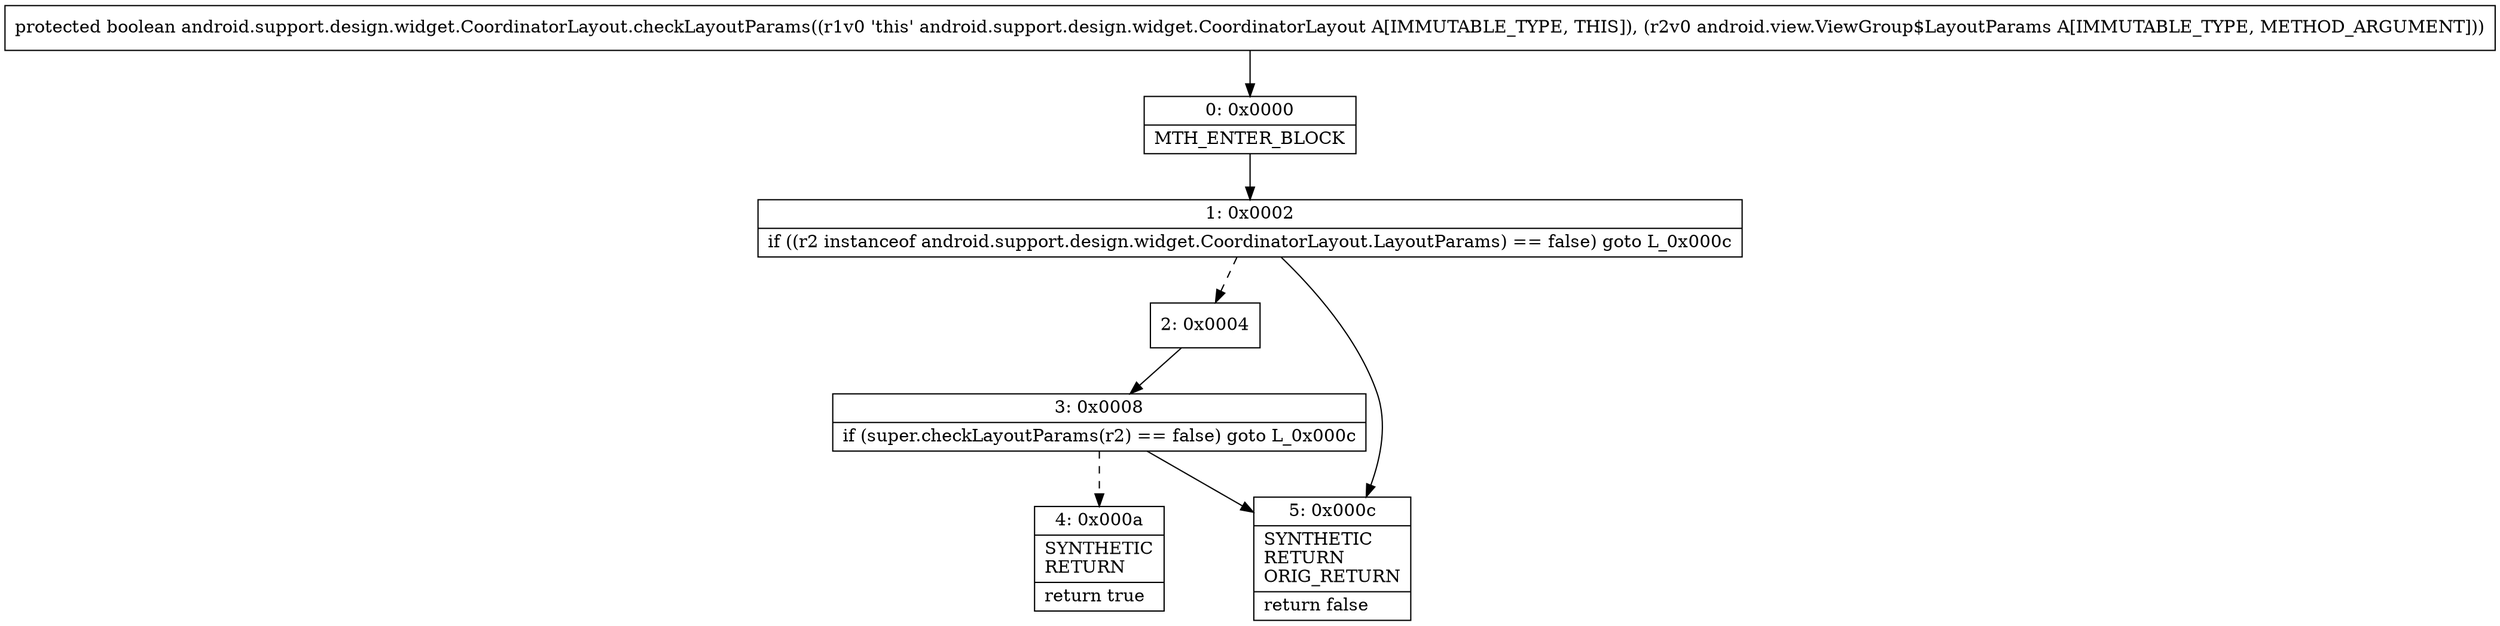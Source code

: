 digraph "CFG forandroid.support.design.widget.CoordinatorLayout.checkLayoutParams(Landroid\/view\/ViewGroup$LayoutParams;)Z" {
Node_0 [shape=record,label="{0\:\ 0x0000|MTH_ENTER_BLOCK\l}"];
Node_1 [shape=record,label="{1\:\ 0x0002|if ((r2 instanceof android.support.design.widget.CoordinatorLayout.LayoutParams) == false) goto L_0x000c\l}"];
Node_2 [shape=record,label="{2\:\ 0x0004}"];
Node_3 [shape=record,label="{3\:\ 0x0008|if (super.checkLayoutParams(r2) == false) goto L_0x000c\l}"];
Node_4 [shape=record,label="{4\:\ 0x000a|SYNTHETIC\lRETURN\l|return true\l}"];
Node_5 [shape=record,label="{5\:\ 0x000c|SYNTHETIC\lRETURN\lORIG_RETURN\l|return false\l}"];
MethodNode[shape=record,label="{protected boolean android.support.design.widget.CoordinatorLayout.checkLayoutParams((r1v0 'this' android.support.design.widget.CoordinatorLayout A[IMMUTABLE_TYPE, THIS]), (r2v0 android.view.ViewGroup$LayoutParams A[IMMUTABLE_TYPE, METHOD_ARGUMENT])) }"];
MethodNode -> Node_0;
Node_0 -> Node_1;
Node_1 -> Node_2[style=dashed];
Node_1 -> Node_5;
Node_2 -> Node_3;
Node_3 -> Node_4[style=dashed];
Node_3 -> Node_5;
}

